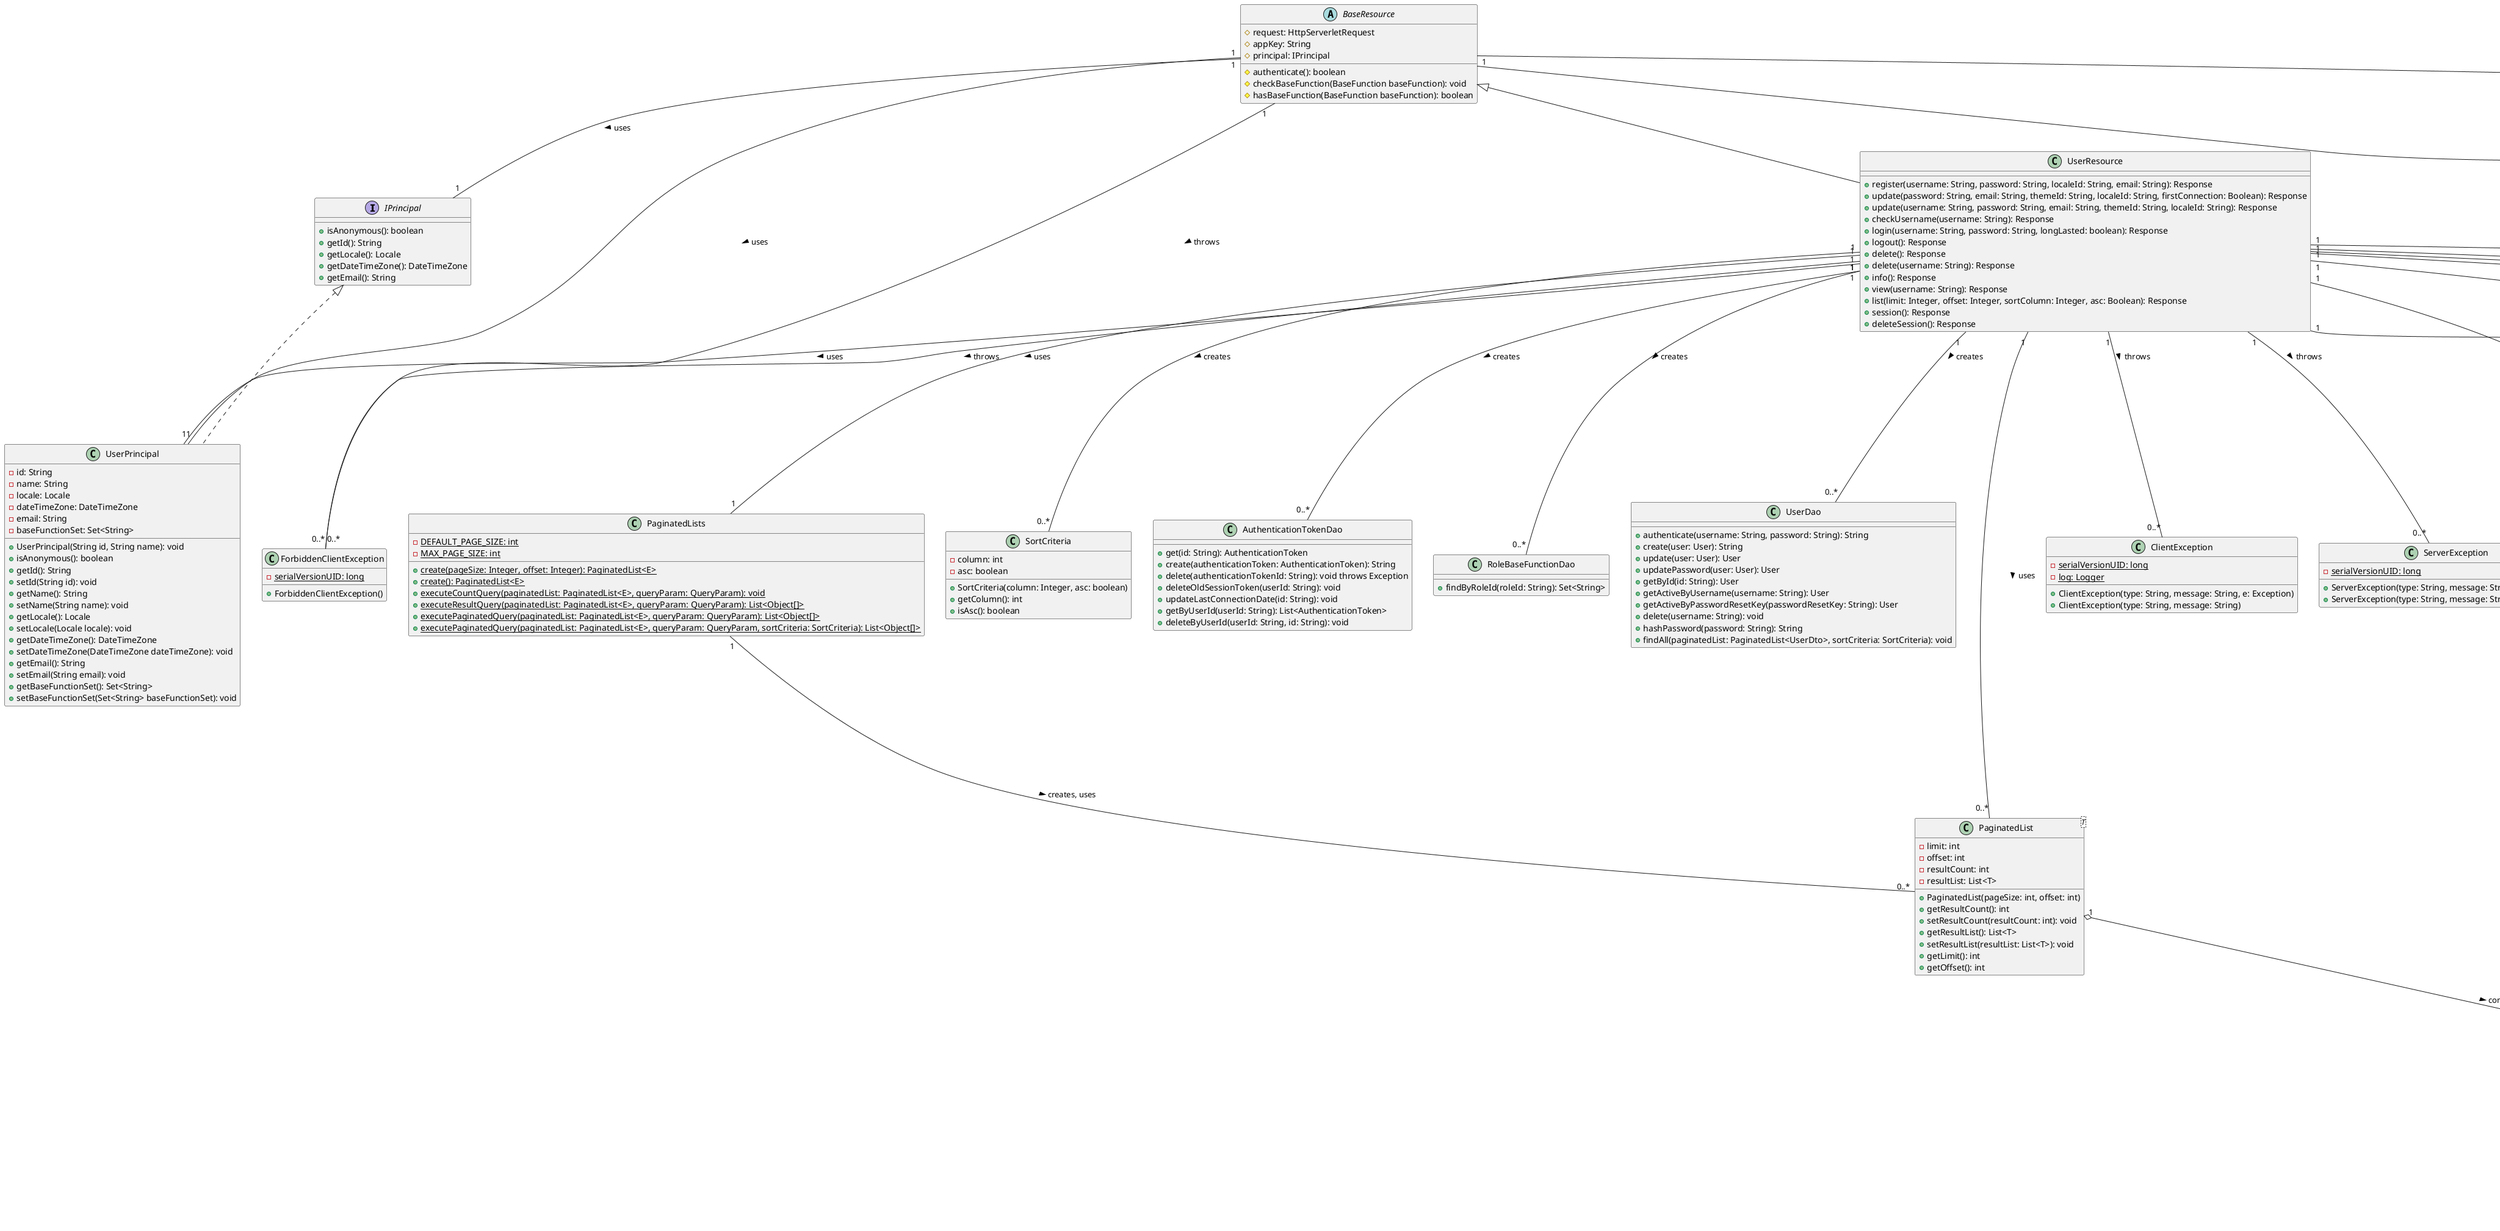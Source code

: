 @startuml user-management-uml

' books-web-common

interface IPrincipal {
    +isAnonymous(): boolean
    +getId(): String
    +getLocale(): Locale
    +getDateTimeZone(): DateTimeZone
    +getEmail(): String
}

class UserPrincipal implements IPrincipal {
    -id: String
    -name: String
    -locale: Locale
    -dateTimeZone: DateTimeZone
    -email: String
    -baseFunctionSet: Set<String>

    +UserPrincipal(String id, String name): void
    +isAnonymous(): boolean
    +getId(): String
    +setId(String id): void
    +getName(): String
    +setName(String name): void
    +getLocale(): Locale
    +setLocale(Locale locale): void
    +getDateTimeZone(): DateTimeZone
    +setDateTimeZone(DateTimeZone dateTimeZone): void
    +getEmail(): String
    +setEmail(String email): void
    +getBaseFunctionSet(): Set<String>
    +setBaseFunctionSet(Set<String> baseFunctionSet): void
}


class ClientException {
    {static} - serialVersionUID: long
    {static} - log: Logger

    + ClientException(type: String, message: String, e: Exception)
    + ClientException(type: String, message: String)
}

class ForbiddenClientException {
    {static} - serialVersionUID: long

    + ForbiddenClientException()
}

class ServerException {
    {static} - serialVersionUID: long

    + ServerException(type: String, message: String, e: Exception)
    + ServerException(type: String, message: String)
}


class ValidationUtil {
    {static} - EMAIL_PATTERN: Pattern
    {static} - HTTP_URL_PATTERN: Pattern
    {static} - ALPHANUMERIC_PATTERN: Pattern

    {static} + validateRequired(s: Object, name: String): void
    {static} + validateLength(s: String, name: String, lengthMin: Integer, lengthMax: Integer, nullable: boolean): String
}


class TokenBasedSecurityFilter {
    {static} - log: Logger
    {static} + COOKIE_NAME: String 
    {static} + PRINCIPAL_ATTRIBUTE: String 
    {static} + TOKEN_LONG_LIFETIME: int
    {static} + TOKEN_SESSION_LIFETIME: int

    + init(filterConfig: FilterConfig): void
    + destroy(): void
    + doFilter(req: ServletRequest, response: ServletResponse, filterChain: FilterChain): void
    - isTokenExpired(authenticationToken: AuthenticationToken): boolean
    - injectAuthenticatedUser(request: HttpServletRequest, user: User): void
    - injectAnonymousUser(request: HttpServletRequest): void
}


' books-web

enum BaseFunction {
    ADMIN
}


abstract class BaseResource {
    #request: HttpServerletRequest
    #appKey: String
    #principal: IPrincipal

    #authenticate(): boolean
    #checkBaseFunction(BaseFunction baseFunction): void
    #hasBaseFunction(BaseFunction baseFunction): boolean
}

class UserResource extends BaseResource {
    +register(username: String, password: String, localeId: String, email: String): Response
    +update(password: String, email: String, themeId: String, localeId: String, firstConnection: Boolean): Response
    +update(username: String, password: String, email: String, themeId: String, localeId: String): Response
    +checkUsername(username: String): Response
    +login(username: String, password: String, longLasted: boolean): Response
    +logout(): Response
    +delete(): Response
    +delete(username: String): Response
    +info(): Response
    +view(username: String): Response
    +list(limit: Integer, offset: Integer, sortColumn: Integer, asc: Boolean): Response
    +session(): Response
    +deleteSession(): Response
}


' books-core

class Constants {
    +DEFAULT_LOCALE_ID: String = "en"
    +DEFAULT_TIMEZONE_ID: String = "Europe/London"
    +DEFAULT_THEME_ID: String = "default.less"
    +DEFAULT_ADMIN_PASSWORD: String = "$2a$05$6Ny3TjrW3aVAL1or2SlcR.fhuDgPKp5jp.P9fBXwVNePgeLqb4i3C"
    +DEFAULT_USER_ROLE: String = "user"
}


class AuthenticationToken {
    - id: String
    - userId: String
    - longLasted: boolean
    - creationDate: Date
    - lastConnectionDate: Date

    + getId(): String
    + setId(id: String): void
    + getUserId(): String
    + setUserId(userId: String): void
    + isLongLasted(): boolean
    + setLongLasted(longLasted: boolean): void
    + getCreationDate(): Date
    + setCreationDate(creationDate: Date): void
    + getLastConnectionDate(): Date
    + setLastConnectionDate(lastConnectionDate: Date): void
    + toString(): String
}

class User {
    - id: String
    - localeId: String
    - roleId: String
    - username: String
    - password: String
    - email: String
    - theme: String
    - firstConnection: boolean
    - createDate: Date
    - deleteDate: Date

    + getId(): String
    + setId(id: String): void
    + getLocaleId(): String
    + setLocaleId(localeId: String): void
    + getRoleId(): String
    + setRoleId(roleId: String): void
    + getUsername(): String
    + setUsername(username: String): void
    + getPassword(): String
    + setPassword(password: String): void
    + getEmail(): String
    + setEmail(email: String): void
    + getTheme(): String
    + setTheme(theme: String): void
    + isFirstConnection(): boolean
    + setFirstConnection(firstConnection: boolean): void
    + getCreateDate(): Date
    + setCreateDate(createDate: Date): void
    + getDeleteDate(): Date
    + setDeleteDate(deleteDate: Date): void
    + toString(): String
}


class PaginatedList<T> {
    - limit: int
    - offset: int
    - resultCount: int
    - resultList: List<T>

    + PaginatedList(pageSize: int, offset: int)
    + getResultCount(): int
    + setResultCount(resultCount: int): void
    + getResultList(): List<T>
    + setResultList(resultList: List<T>): void
    + getLimit(): int
    + getOffset(): int
}

class PaginatedLists {
    {static} - DEFAULT_PAGE_SIZE: int
    {static} - MAX_PAGE_SIZE: int

    {static} + create(pageSize: Integer, offset: Integer): PaginatedList<E>
    {static} + create(): PaginatedList<E>
    {static} + executeCountQuery(paginatedList: PaginatedList<E>, queryParam: QueryParam): void
    {static} + executeResultQuery(paginatedList: PaginatedList<E>, queryParam: QueryParam): List<Object[]>
    {static} + executePaginatedQuery(paginatedList: PaginatedList<E>, queryParam: QueryParam): List<Object[]>
    {static} + executePaginatedQuery(paginatedList: PaginatedList<E>, queryParam: QueryParam, sortCriteria: SortCriteria): List<Object[]>
}

class SortCriteria {
    - column: int
    - asc: boolean

    + SortCriteria(column: Integer, asc: boolean)
    + getColumn(): int
    + isAsc(): boolean
}


class AuthenticationTokenDao {
    + get(id: String): AuthenticationToken
    + create(authenticationToken: AuthenticationToken): String
    + delete(authenticationTokenId: String): void throws Exception
    + deleteOldSessionToken(userId: String): void
    + updateLastConnectionDate(id: String): void
    + getByUserId(userId: String): List<AuthenticationToken>
    + deleteByUserId(userId: String, id: String): void
}

class RoleBaseFunctionDao {
    + findByRoleId(roleId: String): Set<String>
}

class UserDao {
    + authenticate(username: String, password: String): String
    + create(user: User): String
    + update(user: User): User
    + updatePassword(user: User): User
    + getById(id: String): User
    + getActiveByUsername(username: String): User
    + getActiveByPasswordResetKey(passwordResetKey: String): User
    + delete(username: String): void
    + hashPassword(password: String): String
    + findAll(paginatedList: PaginatedList<UserDto>, sortCriteria: SortCriteria): void
}


class UserDto {
    - id: String
    - localeId: String
    - username: String
    - email: String
    - createTimestamp: Long

    + getId(): String
    + setId(id: String): void
    + getLocaleId(): String
    + setLocaleId(localeId: String): void
    + getUsername(): String
    + setUsername(username: String): void
    + getEmail(): String
    + setEmail(email: String): void
    + getCreateTimestamp(): Long
    + setCreateTimestamp(createTimestamp: Long): void
}


' Relationships

UserResource "1" -- "0..*" AuthenticationTokenDao: > creates
UserResource "1" -- "0..*" AuthenticationToken: > uses

UserResource "1" -- "1" TokenBasedSecurityFilter: > uses
UserResource "1" -- "1" ValidationUtil: > uses

UserResource "1" -- "0..*" User: > uses
UserResource "1" -- "0..*" UserDao: > creates
UserResource "1" -- "0..*" UserDto: > uses
UserResource "1" -- "1" UserPrincipal: > uses

UserResource "1" -- "0..*" RoleBaseFunctionDao: > creates
UserResource -- BaseFunction: > uses
UserResource "1" -- "1" Constants: > uses

UserResource "1" -- "0..*" PaginatedList: > uses
UserResource "1" -- "1" PaginatedLists: > uses
UserResource "1" -- "0..*" SortCriteria: > creates

UserResource "1" -- "0..*" ClientException: > throws
UserResource "1" -- "0..*" ForbiddenClientException: > throws
UserResource "1" -- "0..*" ServerException: > throws

PaginatedList "1" o-- "0..*" UserDto: > contains 
PaginatedLists "1" -- "0..*" PaginatedList: > creates, uses

BaseResource -- BaseFunction: > uses
BaseResource "1" -- "0..*" ForbiddenClientException: > throws
BaseResource "1" -- "1" IPrincipal: > uses
BaseResource "1" -- "1" UserPrincipal: > uses
BaseResource "1" -- "1" TokenBasedSecurityFilter: > uses

@enduml